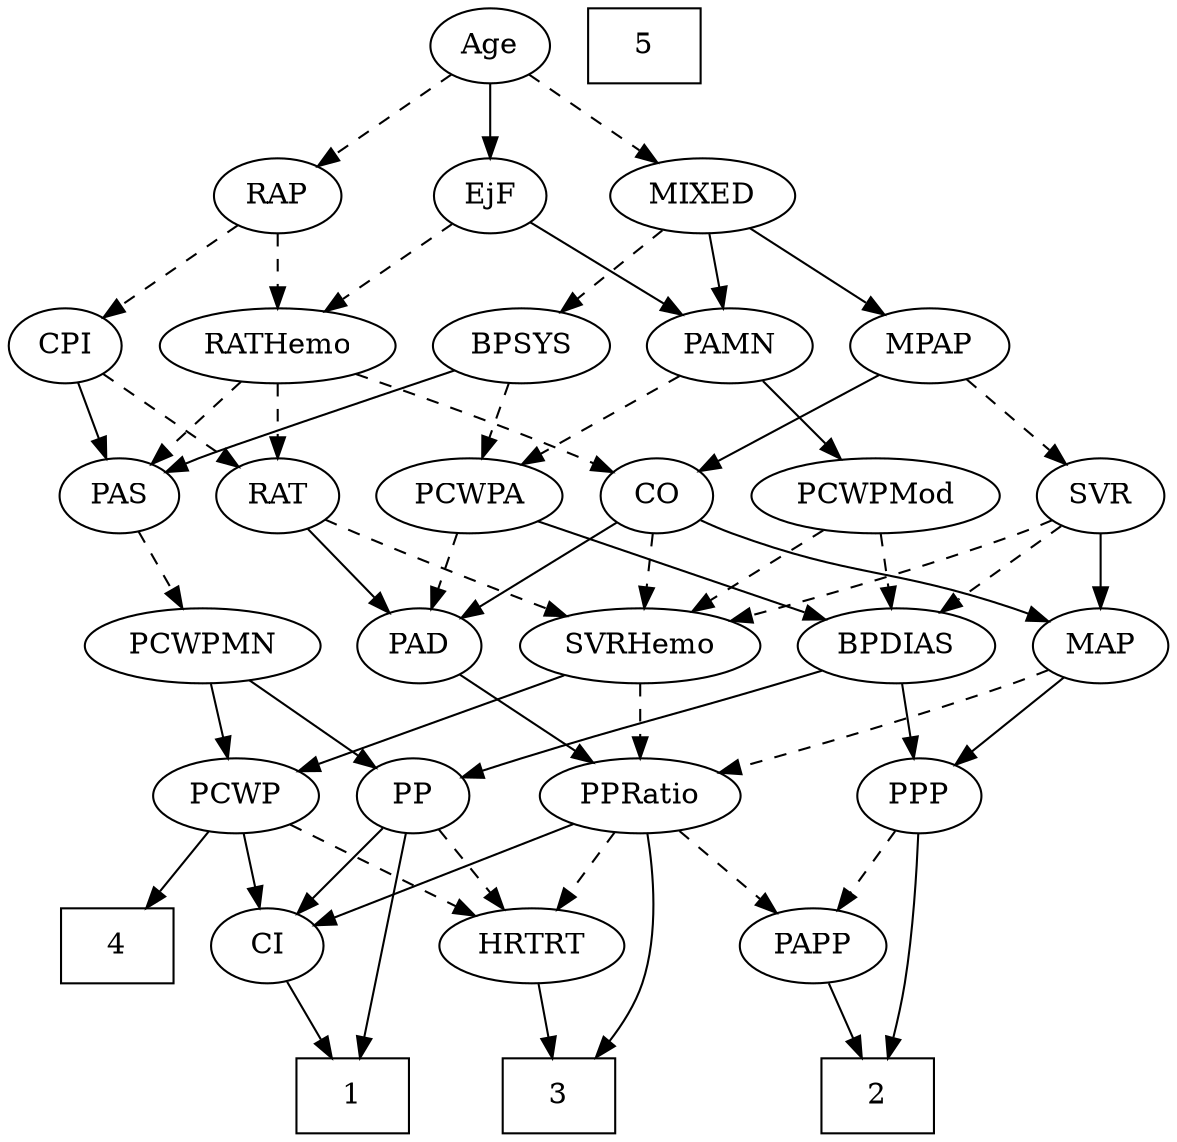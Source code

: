 strict digraph {
	graph [bb="0,0,526.55,540"];
	node [label="\N"];
	1	[height=0.5,
		pos="180,18",
		shape=box,
		width=0.75];
	2	[height=0.5,
		pos="421,18",
		shape=box,
		width=0.75];
	3	[height=0.5,
		pos="277,18",
		shape=box,
		width=0.75];
	4	[height=0.5,
		pos="68,90",
		shape=box,
		width=0.75];
	5	[height=0.5,
		pos="285,522",
		shape=box,
		width=0.75];
	Age	[height=0.5,
		pos="213,522",
		width=0.75];
	EjF	[height=0.5,
		pos="213,450",
		width=0.75];
	Age -> EjF	[pos="e,213,468.1 213,503.7 213,495.98 213,486.71 213,478.11",
		style=solid];
	RAP	[height=0.5,
		pos="121,450",
		width=0.77632];
	Age -> RAP	[pos="e,138.54,464.35 195.7,507.83 181.91,497.34 162.39,482.49 146.76,470.6",
		style=dashed];
	MIXED	[height=0.5,
		pos="308,450",
		width=1.1193];
	Age -> MIXED	[pos="e,288.06,465.7 230.42,508.16 244.16,498.04 263.61,483.71 279.59,471.93",
		style=dashed];
	PAMN	[height=0.5,
		pos="318,378",
		width=1.011];
	EjF -> PAMN	[pos="e,297.23,392.85 231.77,436.49 247.59,425.94 270.49,410.68 288.71,398.53",
		style=solid];
	RATHemo	[height=0.5,
		pos="121,378",
		width=1.3721];
	EjF -> RATHemo	[pos="e,141.44,394.55 195.7,435.83 182.7,425.94 164.61,412.18 149.48,400.67",
		style=dashed];
	RAP -> RATHemo	[pos="e,121,396.1 121,431.7 121,423.98 121,414.71 121,406.11",
		style=dashed];
	CPI	[height=0.5,
		pos="27,378",
		width=0.75];
	RAP -> CPI	[pos="e,44.284,391.87 103.32,435.83 89.05,425.21 68.777,410.11 52.711,398.15",
		style=dashed];
	MPAP	[height=0.5,
		pos="407,378",
		width=0.97491];
	MIXED -> MPAP	[pos="e,387.19,393.01 328.51,434.5 343.04,424.22 362.71,410.32 378.72,398.99",
		style=solid];
	BPSYS	[height=0.5,
		pos="226,378",
		width=1.0471];
	MIXED -> BPSYS	[pos="e,243.76,394.16 290.21,433.81 278.92,424.18 264.15,411.56 251.61,400.86",
		style=dashed];
	MIXED -> PAMN	[pos="e,315.56,396.1 310.47,431.7 311.57,423.98 312.9,414.71 314.13,406.11",
		style=solid];
	CO	[height=0.5,
		pos="295,306",
		width=0.75];
	MPAP -> CO	[pos="e,314.01,318.88 385.67,363.67 367.81,352.51 342.19,336.49 322.74,324.33",
		style=solid];
	SVR	[height=0.5,
		pos="490,306",
		width=0.77632];
	MPAP -> SVR	[pos="e,473.55,320.87 424.6,362.15 436.58,352.05 452.59,338.55 465.77,327.43",
		style=dashed];
	PAS	[height=0.5,
		pos="121,306",
		width=0.75];
	BPSYS -> PAS	[pos="e,139.5,319.33 205,363 188.7,352.13 165.95,336.97 148.24,325.16",
		style=solid];
	PCWPA	[height=0.5,
		pos="208,306",
		width=1.1555];
	BPSYS -> PCWPA	[pos="e,212.44,324.28 221.64,360.05 219.64,352.26 217.21,342.82 214.96,334.08",
		style=dashed];
	PAD	[height=0.5,
		pos="198,234",
		width=0.79437];
	PPRatio	[height=0.5,
		pos="295,162",
		width=1.1013];
	PAD -> PPRatio	[pos="e,274.83,177.56 216.24,219.83 230.45,209.58 250.43,195.17 266.7,183.42",
		style=solid];
	CO -> PAD	[pos="e,216.01,247.99 277.21,292.16 262.4,281.47 241.1,266.1 224.31,253.99",
		style=solid];
	SVRHemo	[height=0.5,
		pos="295,234",
		width=1.3902];
	CO -> SVRHemo	[pos="e,295,252.1 295,287.7 295,279.98 295,270.71 295,262.11",
		style=dashed];
	MAP	[height=0.5,
		pos="496,234",
		width=0.84854];
	CO -> MAP	[pos="e,472.5,245.55 316.08,294.36 320.92,292.11 326.09,289.85 331,288 385.09,267.59 401.52,271.34 456,252 458.36,251.16 460.79,250.25 \
463.22,249.31",
		style=solid];
	PCWPMN	[height=0.5,
		pos="101,234",
		width=1.3902];
	PAS -> PCWPMN	[pos="e,105.94,252.28 116.16,288.05 113.93,280.26 111.23,270.82 108.74,262.08",
		style=dashed];
	PCWPMod	[height=0.5,
		pos="392,306",
		width=1.4443];
	PAMN -> PCWPMod	[pos="e,374.94,323.13 334.06,361.81 343.87,352.53 356.6,340.48 367.64,330.05",
		style=solid];
	PAMN -> PCWPA	[pos="e,230.55,321.35 296.53,363.34 280.2,352.94 257.48,338.49 239.15,326.82",
		style=dashed];
	RATHemo -> CO	[pos="e,273.8,317.33 154.74,364.84 182.86,354.52 223.84,339.03 259,324 260.81,323.23 262.67,322.41 264.53,321.58",
		style=dashed];
	RATHemo -> PAS	[pos="e,121,324.1 121,359.7 121,351.98 121,342.71 121,334.11",
		style=dashed];
	RAT	[height=0.5,
		pos="49,306",
		width=0.75827];
	RATHemo -> RAT	[pos="e,63.657,321.25 104.3,360.76 94.406,351.14 81.749,338.84 71.042,328.43",
		style=dashed];
	CPI -> PAS	[pos="e,103.72,319.87 44.681,363.83 58.95,353.21 79.223,338.11 95.289,326.15",
		style=solid];
	CPI -> RAT	[pos="e,43.723,323.79 32.326,360.05 34.839,352.06 37.896,342.33 40.703,333.4",
		style=dashed];
	RAT -> PAD	[pos="e,175.48,245.54 70.698,294.74 75.412,292.52 80.372,290.18 85,288 112.45,275.08 143.67,260.44 166.33,249.83",
		style=solid];
	RAT -> SVRHemo	[pos="e,257.62,246.05 70.014,294.19 74.857,291.95 80.044,289.74 85,288 150.1,265.15 169.28,269.56 236,252 239.83,250.99 243.8,249.92 247.78,\
248.82",
		style=dashed];
	SVR -> SVRHemo	[pos="e,332.12,246.21 468.26,294.54 463.29,292.28 457.99,289.98 453,288 416.23,273.43 373.67,259.31 342,249.31",
		style=dashed];
	BPDIAS	[height=0.5,
		pos="405,234",
		width=1.1735];
	SVR -> BPDIAS	[pos="e,423.53,250.26 473.21,291.17 461.35,281.4 445.21,268.11 431.61,256.91",
		style=dashed];
	SVR -> MAP	[pos="e,494.53,252.1 491.48,287.7 492.14,279.98 492.94,270.71 493.68,262.11",
		style=solid];
	PCWPMod -> SVRHemo	[pos="e,316.47,250.49 370.47,289.46 357.04,279.77 339.55,267.15 324.79,256.5",
		style=dashed];
	PCWPMod -> BPDIAS	[pos="e,401.82,252.1 395.21,287.7 396.65,279.98 398.37,270.71 399.96,262.11",
		style=dashed];
	PCWPA -> PAD	[pos="e,200.44,252.1 205.53,287.7 204.43,279.98 203.1,270.71 201.87,262.11",
		style=dashed];
	PCWPA -> BPDIAS	[pos="e,373.61,246.16 239.22,293.91 272.98,281.91 326.94,262.74 364.08,249.54",
		style=solid];
	PP	[height=0.5,
		pos="195,162",
		width=0.75];
	PCWPMN -> PP	[pos="e,177.66,175.91 121.86,217.46 135.88,207.03 154.44,193.2 169.36,182.09",
		style=solid];
	PCWP	[height=0.5,
		pos="115,162",
		width=0.97491];
	PCWPMN -> PCWP	[pos="e,111.58,180.1 104.46,215.7 106,207.98 107.86,198.71 109.58,190.11",
		style=solid];
	SVRHemo -> PPRatio	[pos="e,295,180.1 295,215.7 295,207.98 295,198.71 295,190.11",
		style=dashed];
	SVRHemo -> PCWP	[pos="e,142.07,173.53 262.4,220.32 231.19,208.18 184.16,189.89 151.65,177.25",
		style=solid];
	BPDIAS -> PP	[pos="e,218.59,170.86 372.65,222.22 333.49,209.16 267.88,187.29 228.3,174.1",
		style=solid];
	PPP	[height=0.5,
		pos="405,162",
		width=0.75];
	BPDIAS -> PPP	[pos="e,405,180.1 405,215.7 405,207.98 405,198.71 405,190.11",
		style=solid];
	MAP -> PPP	[pos="e,422.02,176.09 478.02,219.17 464.3,208.61 445.23,193.94 430.01,182.24",
		style=solid];
	MAP -> PPRatio	[pos="e,327.05,172.68 472.02,222.42 466.77,220.22 461.23,217.97 456,216 415.94,200.92 369.43,185.87 336.73,175.68",
		style=dashed];
	PP -> 1	[pos="e,181.82,36.189 193.19,143.87 190.63,119.67 185.94,75.211 182.89,46.393",
		style=solid];
	CI	[height=0.5,
		pos="140,90",
		width=0.75];
	PP -> CI	[pos="e,151.91,106.16 183.07,145.81 175.79,136.55 166.34,124.52 158.15,114.09",
		style=solid];
	HRTRT	[height=0.5,
		pos="263,90",
		width=1.1013];
	PP -> HRTRT	[pos="e,247.51,106.95 209.09,146.5 218.11,137.22 230,124.97 240.33,114.34",
		style=dashed];
	PPP -> 2	[pos="e,426.74,36.267 415.63,145.07 421.74,134.93 428.82,121.25 432,108 436.92,87.499 433.56,63.782 429.3,45.989",
		style=solid];
	PAPP	[height=0.5,
		pos="391,90",
		width=0.88464];
	PPP -> PAPP	[pos="e,394.46,108.28 401.61,144.05 400.07,136.35 398.21,127.03 396.47,118.36",
		style=dashed];
	PPRatio -> 3	[pos="e,292.18,36.297 302.88,144.35 310.36,126.28 319.42,96.708 312,72 309.08,62.281 303.74,52.7 298.09,44.415",
		style=solid];
	PPRatio -> CI	[pos="e,161.69,100.8 268,148.81 241,136.61 199.52,117.88 171.14,105.06",
		style=solid];
	PPRatio -> PAPP	[pos="e,372.3,104.64 315.36,146.15 329.57,135.79 348.68,121.86 364.14,110.58",
		style=dashed];
	PPRatio -> HRTRT	[pos="e,270.67,107.79 287.25,144.05 283.56,135.97 279.06,126.12 274.94,117.11",
		style=dashed];
	PCWP -> 4	[pos="e,79.497,108.12 104.1,144.76 98.452,136.35 91.426,125.89 85.078,116.44",
		style=solid];
	PCWP -> CI	[pos="e,134,107.79 121.05,144.05 123.91,136.06 127.38,126.33 130.57,117.4",
		style=solid];
	PCWP -> HRTRT	[pos="e,236.52,103.52 140.11,149.13 164.08,137.79 200.45,120.58 227.41,107.83",
		style=dashed];
	CI -> 1	[pos="e,170.21,36.124 149.28,72.765 153.99,64.525 159.82,54.317 165.13,45.016",
		style=solid];
	PAPP -> 2	[pos="e,413.52,36.447 398.11,72.411 401.52,64.454 405.69,54.722 409.53,45.756",
		style=solid];
	HRTRT -> 3	[pos="e,273.54,36.275 266.39,72.055 267.93,64.346 269.79,55.027 271.53,46.364",
		style=solid];
}

